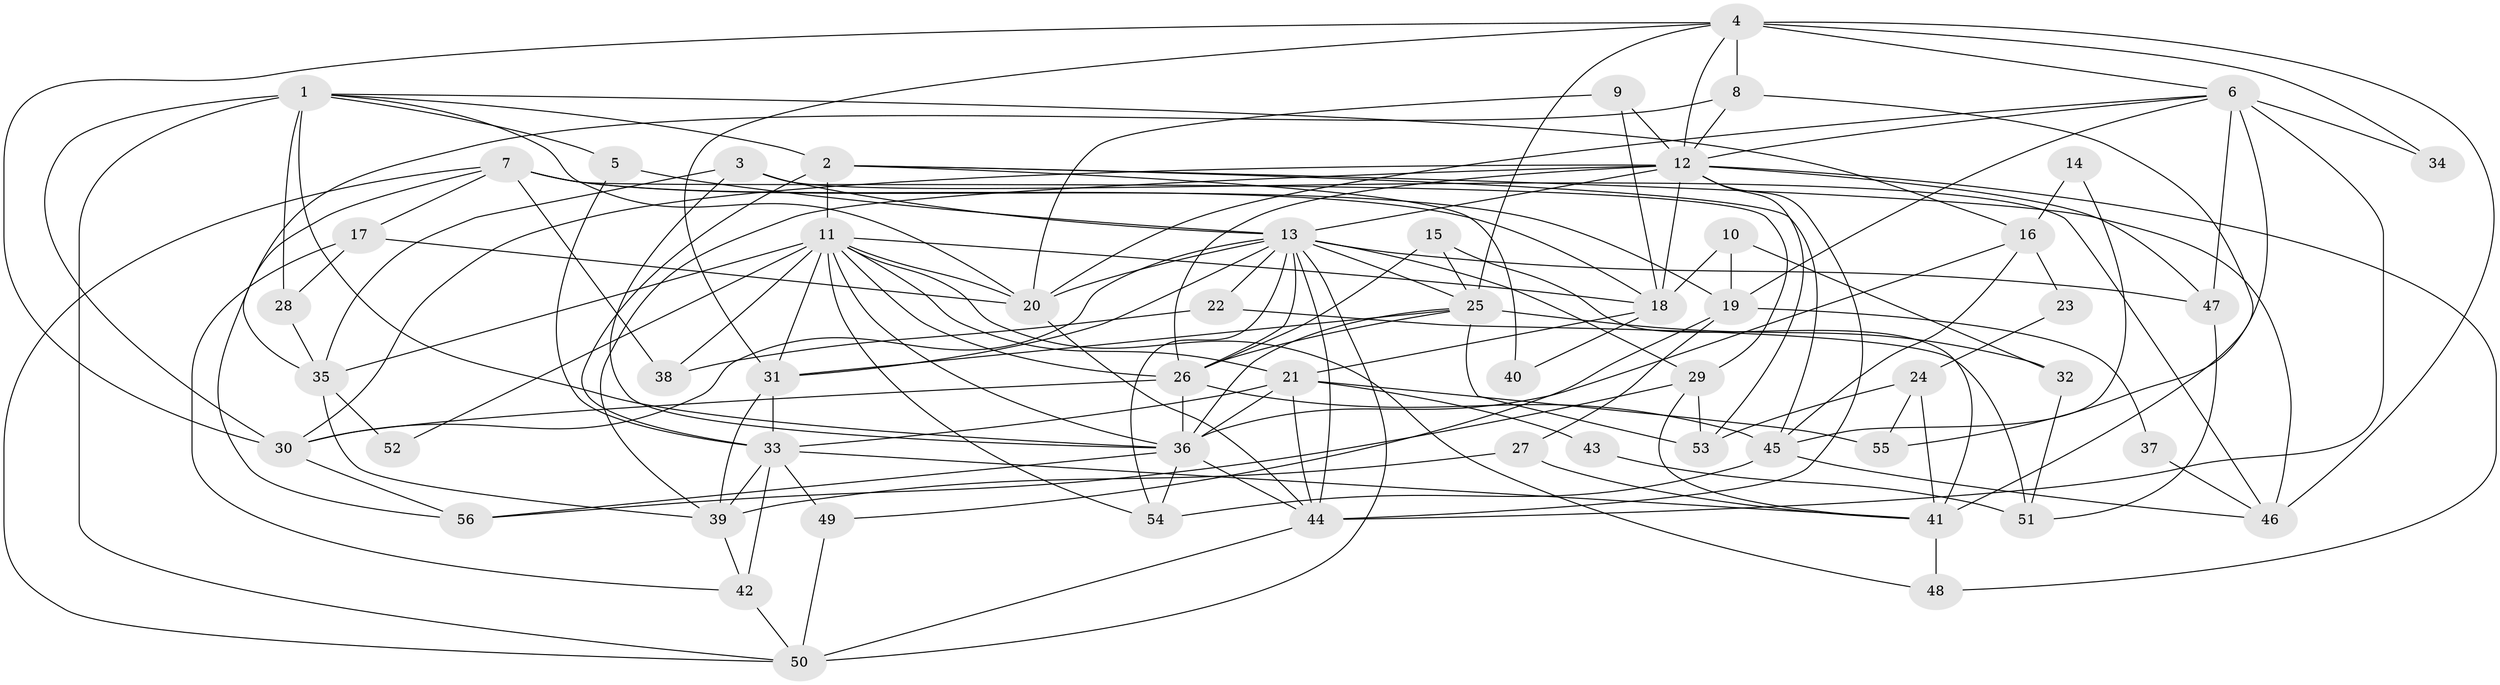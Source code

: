 // original degree distribution, {3: 0.27927927927927926, 4: 0.3063063063063063, 2: 0.0990990990990991, 6: 0.08108108108108109, 5: 0.1981981981981982, 7: 0.02702702702702703, 8: 0.009009009009009009}
// Generated by graph-tools (version 1.1) at 2025/36/03/09/25 02:36:23]
// undirected, 56 vertices, 146 edges
graph export_dot {
graph [start="1"]
  node [color=gray90,style=filled];
  1;
  2;
  3;
  4;
  5;
  6;
  7;
  8;
  9;
  10;
  11;
  12;
  13;
  14;
  15;
  16;
  17;
  18;
  19;
  20;
  21;
  22;
  23;
  24;
  25;
  26;
  27;
  28;
  29;
  30;
  31;
  32;
  33;
  34;
  35;
  36;
  37;
  38;
  39;
  40;
  41;
  42;
  43;
  44;
  45;
  46;
  47;
  48;
  49;
  50;
  51;
  52;
  53;
  54;
  55;
  56;
  1 -- 2 [weight=1.0];
  1 -- 5 [weight=1.0];
  1 -- 16 [weight=1.0];
  1 -- 20 [weight=1.0];
  1 -- 28 [weight=1.0];
  1 -- 30 [weight=2.0];
  1 -- 36 [weight=1.0];
  1 -- 50 [weight=1.0];
  2 -- 11 [weight=3.0];
  2 -- 33 [weight=1.0];
  2 -- 40 [weight=1.0];
  2 -- 45 [weight=1.0];
  2 -- 46 [weight=1.0];
  3 -- 13 [weight=1.0];
  3 -- 35 [weight=1.0];
  3 -- 36 [weight=1.0];
  3 -- 46 [weight=1.0];
  4 -- 6 [weight=2.0];
  4 -- 8 [weight=1.0];
  4 -- 12 [weight=1.0];
  4 -- 25 [weight=1.0];
  4 -- 30 [weight=1.0];
  4 -- 31 [weight=1.0];
  4 -- 34 [weight=1.0];
  4 -- 46 [weight=1.0];
  5 -- 13 [weight=1.0];
  5 -- 33 [weight=1.0];
  6 -- 12 [weight=1.0];
  6 -- 19 [weight=1.0];
  6 -- 20 [weight=1.0];
  6 -- 34 [weight=1.0];
  6 -- 44 [weight=3.0];
  6 -- 47 [weight=2.0];
  6 -- 55 [weight=1.0];
  7 -- 17 [weight=1.0];
  7 -- 18 [weight=1.0];
  7 -- 19 [weight=1.0];
  7 -- 29 [weight=1.0];
  7 -- 38 [weight=1.0];
  7 -- 50 [weight=1.0];
  7 -- 56 [weight=1.0];
  8 -- 12 [weight=1.0];
  8 -- 35 [weight=1.0];
  8 -- 41 [weight=1.0];
  9 -- 12 [weight=1.0];
  9 -- 18 [weight=1.0];
  9 -- 20 [weight=1.0];
  10 -- 18 [weight=1.0];
  10 -- 19 [weight=1.0];
  10 -- 32 [weight=1.0];
  11 -- 18 [weight=1.0];
  11 -- 20 [weight=1.0];
  11 -- 21 [weight=1.0];
  11 -- 26 [weight=1.0];
  11 -- 31 [weight=1.0];
  11 -- 35 [weight=1.0];
  11 -- 36 [weight=1.0];
  11 -- 38 [weight=1.0];
  11 -- 48 [weight=1.0];
  11 -- 52 [weight=1.0];
  11 -- 54 [weight=2.0];
  12 -- 13 [weight=1.0];
  12 -- 18 [weight=1.0];
  12 -- 26 [weight=1.0];
  12 -- 30 [weight=1.0];
  12 -- 39 [weight=1.0];
  12 -- 44 [weight=1.0];
  12 -- 47 [weight=1.0];
  12 -- 48 [weight=1.0];
  12 -- 53 [weight=1.0];
  13 -- 20 [weight=1.0];
  13 -- 22 [weight=1.0];
  13 -- 25 [weight=1.0];
  13 -- 26 [weight=1.0];
  13 -- 29 [weight=1.0];
  13 -- 30 [weight=1.0];
  13 -- 31 [weight=1.0];
  13 -- 44 [weight=1.0];
  13 -- 47 [weight=1.0];
  13 -- 50 [weight=1.0];
  13 -- 54 [weight=1.0];
  14 -- 16 [weight=1.0];
  14 -- 45 [weight=1.0];
  15 -- 25 [weight=1.0];
  15 -- 26 [weight=1.0];
  15 -- 41 [weight=1.0];
  16 -- 23 [weight=1.0];
  16 -- 36 [weight=1.0];
  16 -- 45 [weight=1.0];
  17 -- 20 [weight=1.0];
  17 -- 28 [weight=1.0];
  17 -- 42 [weight=1.0];
  18 -- 21 [weight=1.0];
  18 -- 40 [weight=1.0];
  19 -- 27 [weight=1.0];
  19 -- 37 [weight=1.0];
  19 -- 49 [weight=1.0];
  20 -- 44 [weight=1.0];
  21 -- 33 [weight=1.0];
  21 -- 36 [weight=2.0];
  21 -- 43 [weight=1.0];
  21 -- 44 [weight=1.0];
  21 -- 55 [weight=1.0];
  22 -- 38 [weight=1.0];
  22 -- 51 [weight=1.0];
  23 -- 24 [weight=1.0];
  24 -- 41 [weight=2.0];
  24 -- 53 [weight=1.0];
  24 -- 55 [weight=1.0];
  25 -- 26 [weight=1.0];
  25 -- 31 [weight=1.0];
  25 -- 32 [weight=1.0];
  25 -- 36 [weight=1.0];
  25 -- 53 [weight=1.0];
  26 -- 30 [weight=1.0];
  26 -- 36 [weight=1.0];
  26 -- 45 [weight=1.0];
  27 -- 39 [weight=1.0];
  27 -- 41 [weight=1.0];
  28 -- 35 [weight=1.0];
  29 -- 41 [weight=1.0];
  29 -- 53 [weight=1.0];
  29 -- 56 [weight=1.0];
  30 -- 56 [weight=1.0];
  31 -- 33 [weight=2.0];
  31 -- 39 [weight=1.0];
  32 -- 51 [weight=1.0];
  33 -- 39 [weight=1.0];
  33 -- 41 [weight=1.0];
  33 -- 42 [weight=1.0];
  33 -- 49 [weight=1.0];
  35 -- 39 [weight=1.0];
  35 -- 52 [weight=1.0];
  36 -- 44 [weight=1.0];
  36 -- 54 [weight=2.0];
  36 -- 56 [weight=1.0];
  37 -- 46 [weight=1.0];
  39 -- 42 [weight=1.0];
  41 -- 48 [weight=1.0];
  42 -- 50 [weight=1.0];
  43 -- 51 [weight=1.0];
  44 -- 50 [weight=1.0];
  45 -- 46 [weight=1.0];
  45 -- 54 [weight=1.0];
  47 -- 51 [weight=1.0];
  49 -- 50 [weight=1.0];
}

